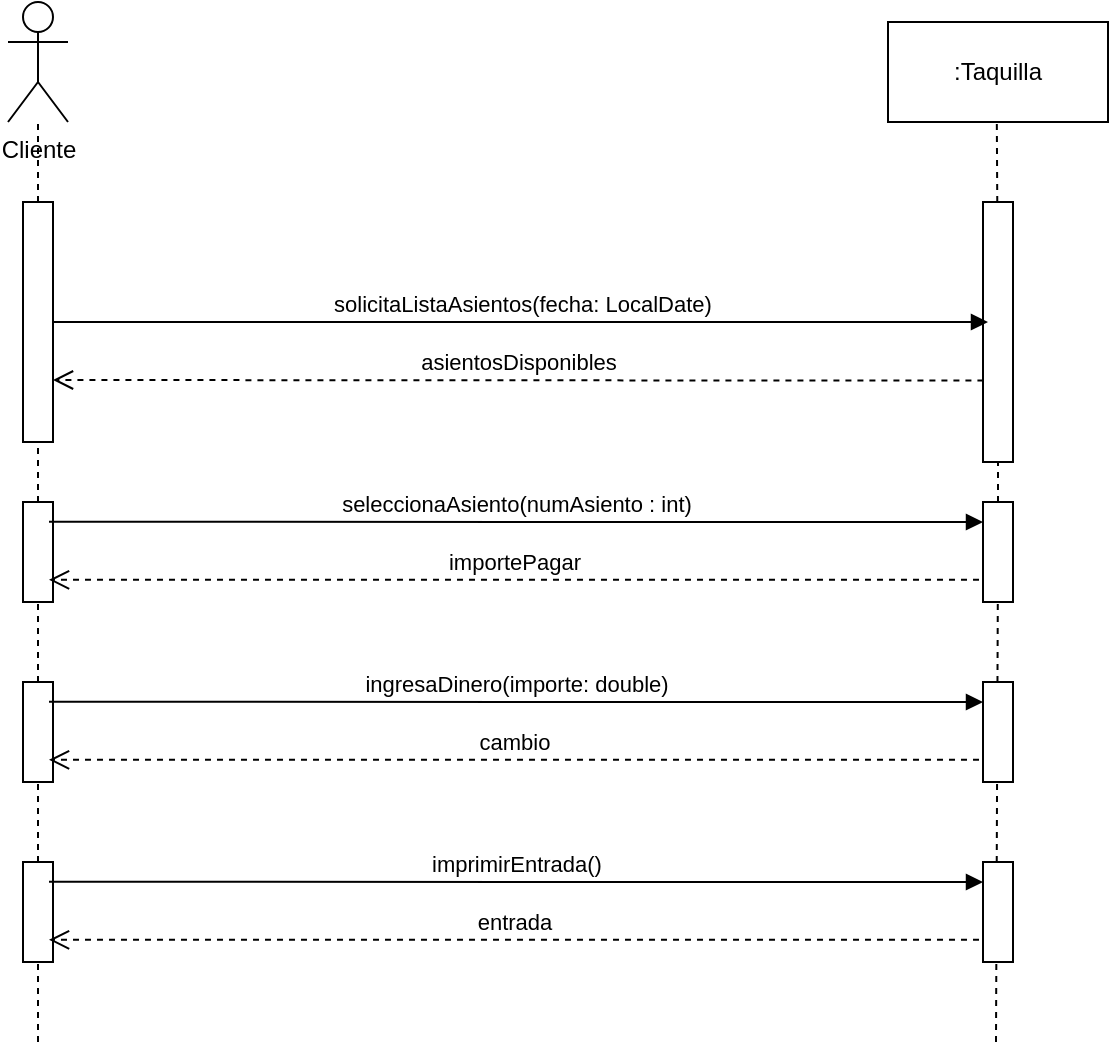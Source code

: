 <mxfile version="21.6.1" type="device">
  <diagram name="Página-1" id="GbYh5oVNpay7846bMufv">
    <mxGraphModel dx="915" dy="533" grid="1" gridSize="10" guides="1" tooltips="1" connect="1" arrows="1" fold="1" page="1" pageScale="1" pageWidth="1169" pageHeight="827" math="0" shadow="0">
      <root>
        <mxCell id="0" />
        <mxCell id="1" parent="0" />
        <mxCell id="TLQlHVIaCQeHp-IoShQi-2" value="Cliente" style="shape=umlActor;verticalLabelPosition=bottom;verticalAlign=top;html=1;outlineConnect=0;" vertex="1" parent="1">
          <mxGeometry x="160" y="240" width="30" height="60" as="geometry" />
        </mxCell>
        <mxCell id="TLQlHVIaCQeHp-IoShQi-3" value="" style="endArrow=none;dashed=1;html=1;rounded=0;" edge="1" parent="1" source="TLQlHVIaCQeHp-IoShQi-9" target="TLQlHVIaCQeHp-IoShQi-2">
          <mxGeometry width="50" height="50" relative="1" as="geometry">
            <mxPoint x="175" y="700" as="sourcePoint" />
            <mxPoint x="170" y="330" as="targetPoint" />
          </mxGeometry>
        </mxCell>
        <mxCell id="TLQlHVIaCQeHp-IoShQi-4" value=":Taquilla" style="html=1;whiteSpace=wrap;" vertex="1" parent="1">
          <mxGeometry x="600" y="250" width="110" height="50" as="geometry" />
        </mxCell>
        <mxCell id="TLQlHVIaCQeHp-IoShQi-5" value="" style="endArrow=none;dashed=1;html=1;rounded=0;" edge="1" parent="1" source="TLQlHVIaCQeHp-IoShQi-11">
          <mxGeometry width="50" height="50" relative="1" as="geometry">
            <mxPoint x="654.41" y="700" as="sourcePoint" />
            <mxPoint x="654.41" y="300" as="targetPoint" />
          </mxGeometry>
        </mxCell>
        <mxCell id="TLQlHVIaCQeHp-IoShQi-10" value="" style="endArrow=none;dashed=1;html=1;rounded=0;" edge="1" parent="1" source="TLQlHVIaCQeHp-IoShQi-14" target="TLQlHVIaCQeHp-IoShQi-9">
          <mxGeometry width="50" height="50" relative="1" as="geometry">
            <mxPoint x="175" y="700" as="sourcePoint" />
            <mxPoint x="175" y="300" as="targetPoint" />
          </mxGeometry>
        </mxCell>
        <mxCell id="TLQlHVIaCQeHp-IoShQi-9" value="" style="rounded=0;whiteSpace=wrap;html=1;" vertex="1" parent="1">
          <mxGeometry x="167.5" y="340" width="15" height="120" as="geometry" />
        </mxCell>
        <mxCell id="TLQlHVIaCQeHp-IoShQi-12" value="" style="endArrow=none;dashed=1;html=1;rounded=0;" edge="1" parent="1" source="TLQlHVIaCQeHp-IoShQi-16" target="TLQlHVIaCQeHp-IoShQi-11">
          <mxGeometry width="50" height="50" relative="1" as="geometry">
            <mxPoint x="654.41" y="700" as="sourcePoint" />
            <mxPoint x="654.41" y="300" as="targetPoint" />
          </mxGeometry>
        </mxCell>
        <mxCell id="TLQlHVIaCQeHp-IoShQi-11" value="" style="rounded=0;whiteSpace=wrap;html=1;" vertex="1" parent="1">
          <mxGeometry x="647.5" y="340" width="15" height="130" as="geometry" />
        </mxCell>
        <mxCell id="TLQlHVIaCQeHp-IoShQi-7" value="solicitaListaAsientos(fecha: LocalDate)" style="html=1;verticalAlign=bottom;endArrow=block;edgeStyle=elbowEdgeStyle;elbow=vertical;curved=0;rounded=0;" edge="1" parent="1" source="TLQlHVIaCQeHp-IoShQi-9">
          <mxGeometry width="80" relative="1" as="geometry">
            <mxPoint x="360" y="400" as="sourcePoint" />
            <mxPoint x="650" y="400" as="targetPoint" />
          </mxGeometry>
        </mxCell>
        <mxCell id="TLQlHVIaCQeHp-IoShQi-13" value="asientosDisponibles" style="html=1;verticalAlign=bottom;endArrow=open;dashed=1;endSize=8;edgeStyle=elbowEdgeStyle;elbow=vertical;curved=0;rounded=0;exitX=0.014;exitY=0.687;exitDx=0;exitDy=0;exitPerimeter=0;" edge="1" parent="1" source="TLQlHVIaCQeHp-IoShQi-11" target="TLQlHVIaCQeHp-IoShQi-9">
          <mxGeometry relative="1" as="geometry">
            <mxPoint x="630" y="420" as="sourcePoint" />
            <mxPoint x="370" y="470.31" as="targetPoint" />
            <Array as="points">
              <mxPoint x="630" y="429" />
            </Array>
          </mxGeometry>
        </mxCell>
        <mxCell id="TLQlHVIaCQeHp-IoShQi-15" value="" style="endArrow=none;dashed=1;html=1;rounded=0;" edge="1" parent="1" target="TLQlHVIaCQeHp-IoShQi-14">
          <mxGeometry width="50" height="50" relative="1" as="geometry">
            <mxPoint x="175" y="760" as="sourcePoint" />
            <mxPoint x="175" y="460" as="targetPoint" />
          </mxGeometry>
        </mxCell>
        <mxCell id="TLQlHVIaCQeHp-IoShQi-14" value="" style="rounded=0;whiteSpace=wrap;html=1;" vertex="1" parent="1">
          <mxGeometry x="167.5" y="490" width="15" height="50" as="geometry" />
        </mxCell>
        <mxCell id="TLQlHVIaCQeHp-IoShQi-17" value="" style="endArrow=none;dashed=1;html=1;rounded=0;" edge="1" parent="1" target="TLQlHVIaCQeHp-IoShQi-16">
          <mxGeometry width="50" height="50" relative="1" as="geometry">
            <mxPoint x="654" y="760" as="sourcePoint" />
            <mxPoint x="655" y="470" as="targetPoint" />
          </mxGeometry>
        </mxCell>
        <mxCell id="TLQlHVIaCQeHp-IoShQi-16" value="" style="rounded=0;whiteSpace=wrap;html=1;" vertex="1" parent="1">
          <mxGeometry x="647.5" y="490" width="15" height="50" as="geometry" />
        </mxCell>
        <mxCell id="TLQlHVIaCQeHp-IoShQi-18" value="seleccionaAsiento(numAsiento : int)" style="html=1;verticalAlign=bottom;endArrow=block;edgeStyle=elbowEdgeStyle;elbow=vertical;curved=0;rounded=0;" edge="1" parent="1">
          <mxGeometry width="80" relative="1" as="geometry">
            <mxPoint x="180.5" y="499.91" as="sourcePoint" />
            <mxPoint x="647.5" y="499.91" as="targetPoint" />
          </mxGeometry>
        </mxCell>
        <mxCell id="TLQlHVIaCQeHp-IoShQi-19" value="importePagar" style="html=1;verticalAlign=bottom;endArrow=open;dashed=1;endSize=8;edgeStyle=elbowEdgeStyle;elbow=vertical;curved=0;rounded=0;exitX=0.014;exitY=0.687;exitDx=0;exitDy=0;exitPerimeter=0;" edge="1" parent="1">
          <mxGeometry relative="1" as="geometry">
            <mxPoint x="645.5" y="528.91" as="sourcePoint" />
            <mxPoint x="180.5" y="528.91" as="targetPoint" />
            <Array as="points">
              <mxPoint x="627.5" y="528.91" />
            </Array>
          </mxGeometry>
        </mxCell>
        <mxCell id="TLQlHVIaCQeHp-IoShQi-20" value="" style="rounded=0;whiteSpace=wrap;html=1;" vertex="1" parent="1">
          <mxGeometry x="167.5" y="580" width="15" height="50" as="geometry" />
        </mxCell>
        <mxCell id="TLQlHVIaCQeHp-IoShQi-21" value="" style="rounded=0;whiteSpace=wrap;html=1;" vertex="1" parent="1">
          <mxGeometry x="647.5" y="580" width="15" height="50" as="geometry" />
        </mxCell>
        <mxCell id="TLQlHVIaCQeHp-IoShQi-22" value="ingresaDinero(importe: double)" style="html=1;verticalAlign=bottom;endArrow=block;edgeStyle=elbowEdgeStyle;elbow=vertical;curved=0;rounded=0;" edge="1" parent="1">
          <mxGeometry width="80" relative="1" as="geometry">
            <mxPoint x="180.5" y="589.91" as="sourcePoint" />
            <mxPoint x="647.5" y="589.91" as="targetPoint" />
          </mxGeometry>
        </mxCell>
        <mxCell id="TLQlHVIaCQeHp-IoShQi-23" value="cambio" style="html=1;verticalAlign=bottom;endArrow=open;dashed=1;endSize=8;edgeStyle=elbowEdgeStyle;elbow=vertical;curved=0;rounded=0;exitX=0.014;exitY=0.687;exitDx=0;exitDy=0;exitPerimeter=0;" edge="1" parent="1">
          <mxGeometry relative="1" as="geometry">
            <mxPoint x="645.5" y="618.91" as="sourcePoint" />
            <mxPoint x="180.5" y="618.91" as="targetPoint" />
            <Array as="points">
              <mxPoint x="627.5" y="618.91" />
            </Array>
          </mxGeometry>
        </mxCell>
        <mxCell id="TLQlHVIaCQeHp-IoShQi-24" value="" style="rounded=0;whiteSpace=wrap;html=1;" vertex="1" parent="1">
          <mxGeometry x="167.5" y="670" width="15" height="50" as="geometry" />
        </mxCell>
        <mxCell id="TLQlHVIaCQeHp-IoShQi-25" value="" style="rounded=0;whiteSpace=wrap;html=1;" vertex="1" parent="1">
          <mxGeometry x="647.5" y="670" width="15" height="50" as="geometry" />
        </mxCell>
        <mxCell id="TLQlHVIaCQeHp-IoShQi-26" value="imprimirEntrada()" style="html=1;verticalAlign=bottom;endArrow=block;edgeStyle=elbowEdgeStyle;elbow=vertical;curved=0;rounded=0;" edge="1" parent="1">
          <mxGeometry width="80" relative="1" as="geometry">
            <mxPoint x="180.5" y="679.91" as="sourcePoint" />
            <mxPoint x="647.5" y="679.91" as="targetPoint" />
          </mxGeometry>
        </mxCell>
        <mxCell id="TLQlHVIaCQeHp-IoShQi-27" value="entrada" style="html=1;verticalAlign=bottom;endArrow=open;dashed=1;endSize=8;edgeStyle=elbowEdgeStyle;elbow=vertical;curved=0;rounded=0;exitX=0.014;exitY=0.687;exitDx=0;exitDy=0;exitPerimeter=0;" edge="1" parent="1">
          <mxGeometry relative="1" as="geometry">
            <mxPoint x="645.5" y="708.91" as="sourcePoint" />
            <mxPoint x="180.5" y="708.91" as="targetPoint" />
            <Array as="points">
              <mxPoint x="627.5" y="708.91" />
            </Array>
          </mxGeometry>
        </mxCell>
      </root>
    </mxGraphModel>
  </diagram>
</mxfile>
